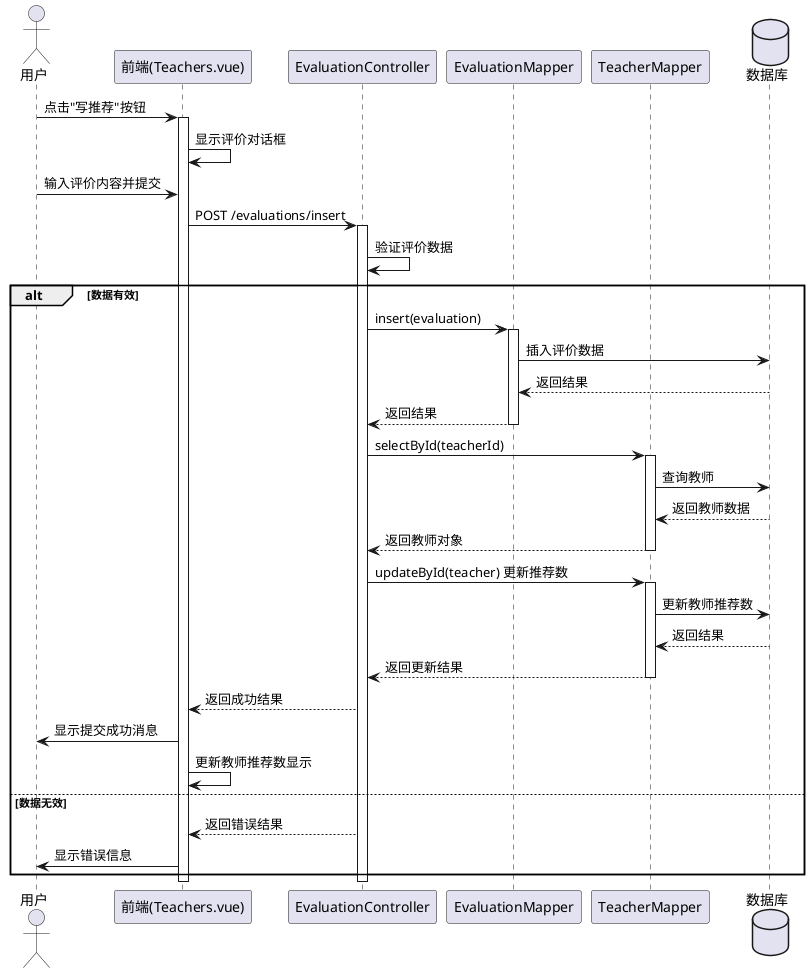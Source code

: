 @startuml 评价教师流程
actor 用户
participant "前端(Teachers.vue)" as Frontend
participant "EvaluationController" as EvaluationController
participant "EvaluationMapper" as EvaluationMapper
participant "TeacherMapper" as TeacherMapper
database "数据库" as DB

用户 -> Frontend: 点击"写推荐"按钮
activate Frontend
Frontend -> Frontend: 显示评价对话框
用户 -> Frontend: 输入评价内容并提交
Frontend -> EvaluationController: POST /evaluations/insert
activate EvaluationController

EvaluationController -> EvaluationController: 验证评价数据
alt 数据有效
    EvaluationController -> EvaluationMapper: insert(evaluation)
    activate EvaluationMapper
    EvaluationMapper -> DB: 插入评价数据
    DB --> EvaluationMapper: 返回结果
    EvaluationMapper --> EvaluationController: 返回结果
    deactivate EvaluationMapper

    EvaluationController -> TeacherMapper: selectById(teacherId)
    activate TeacherMapper
    TeacherMapper -> DB: 查询教师
    DB --> TeacherMapper: 返回教师数据
    TeacherMapper --> EvaluationController: 返回教师对象
    deactivate TeacherMapper

    EvaluationController -> TeacherMapper: updateById(teacher) 更新推荐数
    activate TeacherMapper
    TeacherMapper -> DB: 更新教师推荐数
    DB --> TeacherMapper: 返回结果
    TeacherMapper --> EvaluationController: 返回更新结果
    deactivate TeacherMapper

    EvaluationController --> Frontend: 返回成功结果
    Frontend -> 用户: 显示提交成功消息
    Frontend -> Frontend: 更新教师推荐数显示
else 数据无效
    EvaluationController --> Frontend: 返回错误结果
    Frontend -> 用户: 显示错误信息
end
deactivate EvaluationController
deactivate Frontend
@enduml